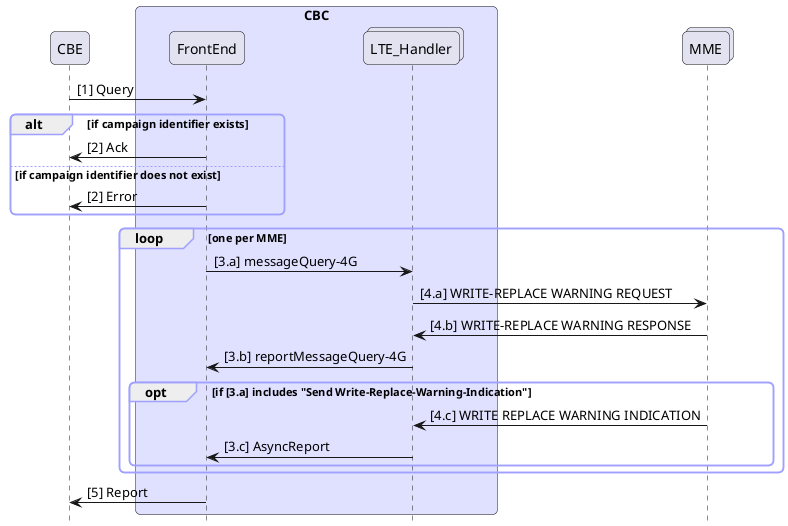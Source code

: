 @startuml
hide footbox
skinparam Shadowing false
skinparam BackgroundColor transparent
skinparam SequenceGroupBodyBackgroundColor transparent
skinparam roundcorner 10
skinparam ParticipantPadding 30
skinparam BoxPadding 10
skinparam SequenceGroupBorderColor #a0a0ff

participant CBE as cbe
box "CBC" #e0e0ff
participant FrontEnd as fe
collections LTE_Handler as handlers
end box
collections MME as mme

cbe -> fe: [1] Query
alt if campaign identifier exists
    fe -> cbe: [2] Ack
else if campaign identifier does not exist
    fe -> cbe: [2] Error
end
loop one per MME
    fe -> handlers: [3.a] messageQuery-4G
    handlers -> mme: [4.a] WRITE-REPLACE WARNING REQUEST
    mme -> handlers: [4.b] WRITE-REPLACE WARNING RESPONSE
    handlers -> fe: [3.b] reportMessageQuery-4G
    opt if [3.a] includes "Send Write-Replace-Warning-Indication"
        mme -> handlers: [4.c] WRITE REPLACE WARNING INDICATION
        handlers -> fe: [3.c] AsyncReport
    end
end
fe -> cbe: [5] Report
@enduml